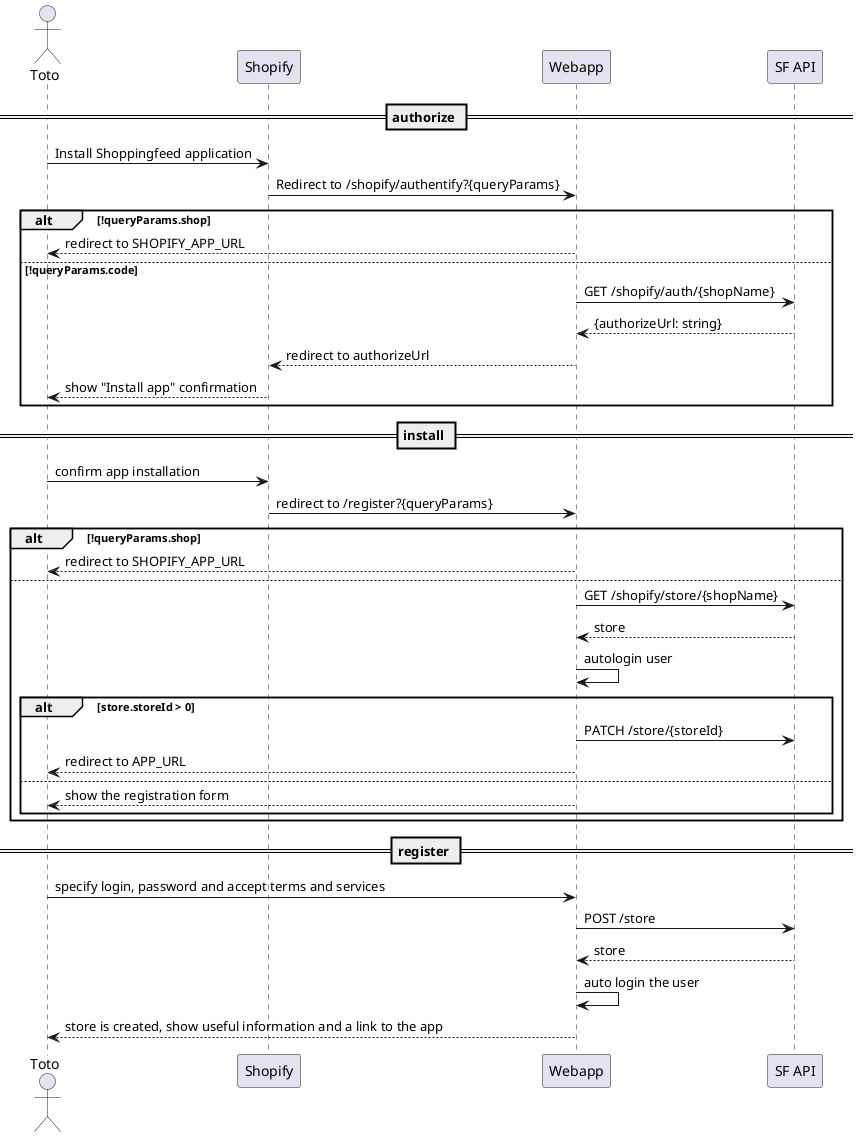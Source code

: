 @startuml
actor Toto
participant Shopify
participant Webapp
participant "SF API" as api
== authorize ==
Toto -> Shopify: Install Shoppingfeed application
Shopify -> Webapp: Redirect to /shopify/authentify?{queryParams}
alt !queryParams.shop
Webapp --> Toto: redirect to SHOPIFY_APP_URL
else !queryParams.code
Webapp -> api: GET /shopify/auth/{shopName}
api --> Webapp: {authorizeUrl: string}
Webapp --> Shopify: redirect to authorizeUrl
Shopify --> Toto: show "Install app" confirmation
end

== install ==

Toto -> Shopify: confirm app installation
Shopify -> Webapp: redirect to /register?{queryParams}
alt !queryParams.shop
Webapp --> Toto: redirect to SHOPIFY_APP_URL
else
Webapp -> api: GET /shopify/store/{shopName}
api --> Webapp: store
Webapp -> Webapp: autologin user
    alt store.storeId > 0
        Webapp -> api: PATCH /store/{storeId}
        Webapp --> Toto: redirect to APP_URL
    else
        Webapp --> Toto: show the registration form
    end
end

== register ==
Toto -> Webapp: specify login, password and accept terms and services
Webapp -> api: POST /store
api --> Webapp: store
Webapp -> Webapp: auto login the user
Webapp --> Toto: store is created, show useful information and a link to the app
@enduml

